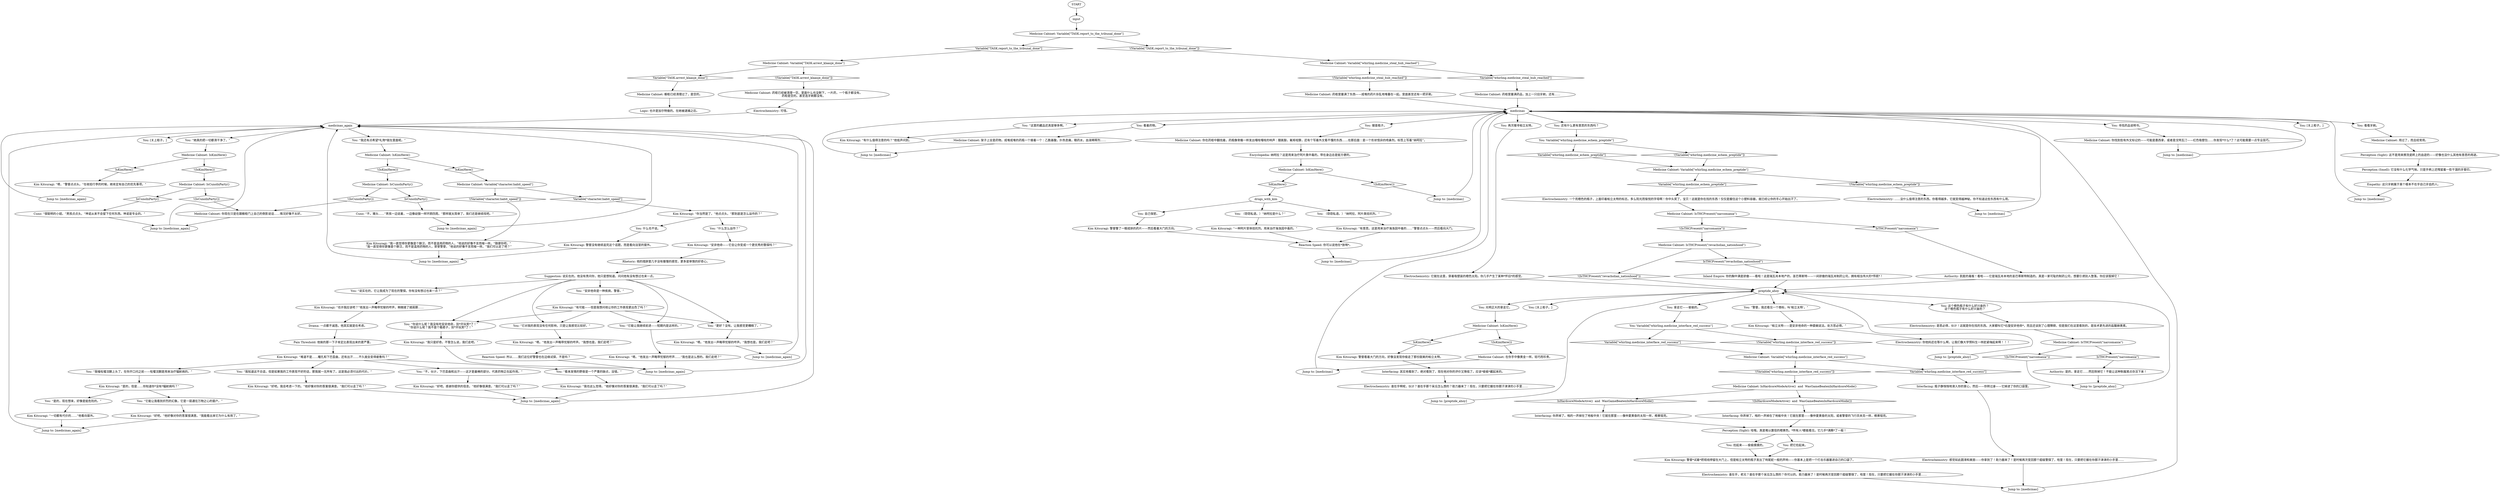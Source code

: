 # WHIRLING F2 / MEDICINE CABINET
# Klaasje's medicine cabinet.
#1) Find speed (Saint-Batiste goodstuff)
#2) Find barbiturates, benzos, SOS and narcan
#3) check to steal speed if kim there
# ==================================================
digraph G {
	  0 [label="START"];
	  1 [label="input"];
	  2 [label="Suggestion: 说实在的。他没有责问你，他只是想知道。问问他有没有想过也来一点。"];
	  3 [label="You: 看着药物。"];
	  4 [label="medicinas"];
	  5 [label="You: 搜查瓶子。"];
	  6 [label="Jump to: [preptide_ahoy]"];
	  7 [label="Medicine Cabinet: Variable[\"whirling.medicine_interface_red_success\"]"];
	  8 [label="Variable[\"whirling.medicine_interface_red_success\"]", shape=diamond];
	  9 [label="!(Variable[\"whirling.medicine_interface_red_success\"])", shape=diamond];
	  10 [label="Kim Kitsuragi: 警督没有继续追究这个话题，而是看向浴室的窗外。"];
	  11 [label="Kim Kitsuragi: “好吧。感谢你提供的信息。”他好像很满意。“我们可以走了吗？”"];
	  12 [label="Jump to: [medicinas_again]"];
	  13 [label="You: 再次搜寻帕立太特。"];
	  15 [label="Kim Kitsuragi: “有意思。这是用来治疗海洛因中毒的……”警督点点头——然后看向大门。"];
	  16 [label="preptide_ahoy"];
	  17 [label="Jump to: [medicinas]"];
	  18 [label="You: “说实在的，它让我成为了现在的警探。你有没有想过也来一点？”"];
	  19 [label="You: “它对我的表现没有任何影响，只是让我感觉比较好。”"];
	  20 [label="Jump to: [medicinas]"];
	  21 [label="Electrochemistry: 可惜。"];
	  22 [label="Jump to: [medicinas_again]"];
	  23 [label="Kim Kitsuragi: “一切都有代价的……”他看向窗外。"];
	  24 [label="Cuno: “不，猪头……”男孩一边说着，一边像幼狼一样环顾四周。“那样就太简单了。我们还是继续找吧。”"];
	  25 [label="You: 光明正大的拿走它。"];
	  26 [label="You: 自己保密。"];
	  27 [label="Medicine Cabinet: Variable[\"TASK.report_to_the_tribunal_done\"]"];
	  28 [label="Variable[\"TASK.report_to_the_tribunal_done\"]", shape=diamond];
	  29 [label="!(Variable[\"TASK.report_to_the_tribunal_done\"])", shape=diamond];
	  30 [label="Kim Kitsuragi: “好吧。”他好像对你的答案很满意。“我能看出来它为什么有用了。”"];
	  31 [label="Medicine Cabinet: Variable[\"TASK.arrest_klaasje_done\"]"];
	  32 [label="Variable[\"TASK.arrest_klaasje_done\"]", shape=diamond];
	  33 [label="!(Variable[\"TASK.arrest_klaasje_done\"])", shape=diamond];
	  34 [label="You: 寻找药品说明书。"];
	  35 [label="Kim Kitsuragi: “嗯，”警督点点头。“在收拾行李的时候，她肯定有自己的优先事项。”"];
	  36 [label="You: “它能让我继续前进——短期内是这样的。”"];
	  37 [label="Kim Kitsuragi: “嗯。”他发出一声略带忧郁的哼声……“我也是这么想的。我们走吧？”"];
	  38 [label="Reaction Speed: 你可以说他在*放哨*。"];
	  39 [label="Medicine Cabinet: IsHardcoreModeActive()  and  WasGameBeatenInHardcoreMode()"];
	  40 [label="IsHardcoreModeActive()  and  WasGameBeatenInHardcoreMode()", shape=diamond];
	  41 [label="!(IsHardcoreModeActive()  and  WasGameBeatenInHardcoreMode())", shape=diamond];
	  42 [label="Jump to: [medicinas_again]"];
	  43 [label="Authority: 是的，拿走它……然后除掉它！不能让这种制毒窝点存活下来！"];
	  44 [label="Encyclopedia: 纳呵拉？这是用来治疗阿片类中毒的。带在身边总是挺方便的。"];
	  45 [label="Kim Kitsuragi: “我只是好奇。不管怎么说，我们走吧。”"];
	  46 [label="Reaction Speed: 所以……我们这位好警督也在边缘试探，不是吗？"];
	  47 [label="Electrochemistry: 谁在乎，老兄？谁在乎那个呆瓜怎么想的？你可以的。助力器来了！是时候再次变回那个超级警探了，哈里！现在，只要把它握在你那汗津津的小手里……"];
	  48 [label="Electrochemistry: 一个亮橙色的瓶子，上面印着帕立太特的标志。多么阳光而愉悦的字母啊！你中头奖了，宝贝！这就是你在找的东西！仅仅是握住这个小塑料容器，就已经让你的手心开始出汗了。"];
	  49 [label="You: （窃窃私语。）“纳呵拉，阿片类拮抗剂。”"];
	  50 [label="You: 拿走它——偷偷的。"];
	  51 [label="You: Variable[\"whirling.medicine_interface_red_success\"]"];
	  52 [label="Variable[\"whirling.medicine_interface_red_success\"]", shape=diamond];
	  53 [label="!(Variable[\"whirling.medicine_interface_red_success\"])", shape=diamond];
	  54 [label="Medicine Cabinet: 在你手中像黄金一样。轻巧而珍贵。"];
	  55 [label="Perception (Sight): 哇哦。真是难以置信的橙黄色。*所有人*都能看见。它几乎*沸腾*了一般！"];
	  56 [label="Medicine Cabinet: 药柜已经被清理一空。里面什么也没剩下，一片药，一个瓶子都没有。\n药柜是空的。甚至连牙刷都没有。"];
	  57 [label="You: “她真的把一切都清干净了。”"];
	  58 [label="You: [关上柜子。]"];
	  59 [label="Medicine Cabinet: IsCunoInParty()"];
	  60 [label="IsCunoInParty()", shape=diamond];
	  61 [label="!(IsCunoInParty())", shape=diamond];
	  62 [label="Medicine Cabinet: IsTHCPresent(\"narcomania\")"];
	  63 [label="IsTHCPresent(\"narcomania\")", shape=diamond];
	  64 [label="!(IsTHCPresent(\"narcomania\"))", shape=diamond];
	  65 [label="Perception (Smell): 它没有什么化学气味。只是手柄上还残留着一些干涸的牙膏印。"];
	  66 [label="Medicine Cabinet: 你找到些有外文标记的——可能是墨西拿，或者是戈特瓦汀——红色吸塑包……你发现*什么*了？这可能需要一点专业技巧。"];
	  67 [label="You: （窃窃私语。）“纳呵拉是什么？”"];
	  68 [label="Kim Kitsuragi: 警督瞥了一眼成排的药片——然后看着大门的方向。"];
	  69 [label="You: 还有什么更有意思的东西吗？"];
	  70 [label="You: Variable[\"whirling.medicine_echem_preptide\"]"];
	  71 [label="Variable[\"whirling.medicine_echem_preptide\"]", shape=diamond];
	  72 [label="!(Variable[\"whirling.medicine_echem_preptide\"])", shape=diamond];
	  73 [label="medicinas_again"];
	  74 [label="You: “我知道这不合适，但是如果我的工作表现不好的话，那我就一无所有了。这是我必须付出的代价。”"];
	  75 [label="Medicine Cabinet: 你现在只是在跟橱柜门上自己的倒影说话……情况好像不太好。"];
	  76 [label="Medicine Cabinet: 你在药柜中翻找着，药瓶像骨骼一样发出嘎吱嘎吱的响声：醋氨酚，氟哌啶醇，还有个写着外文看不懂的东西……在那后面：是一个形状怪异的喷鼻剂。标签上写着“纳呵拉”。"];
	  77 [label="Jump to: [medicinas]"];
	  78 [label="Kim Kitsuragi: 警督看着大门的方向，好像没发现你偷走了那份甜美的帕立太特。"];
	  79 [label="Medicine Cabinet: IsKimHere()"];
	  80 [label="IsKimHere()", shape=diamond];
	  81 [label="!(IsKimHere())", shape=diamond];
	  82 [label="Kim Kitsuragi: “你当然是了。”他点点头。“那到底是怎么运作的？”"];
	  83 [label="You: “安非他命是一种疾病，警督。”"];
	  84 [label="Rhetoric: 他的措辞里几乎没有傲慢的感觉，更多是审慎的好奇心。"];
	  85 [label="Jump to: [medicinas_again]"];
	  86 [label="Cuno: “很聪明的小妞。”男孩点点头。“坤诺从来不会留下任何东西。坤诺是专业的。”"];
	  87 [label="Electrochemistry: 它就在这里，穿着吸塑装的橙色太阳。你几乎产生了某种*怀旧*的感觉。"];
	  88 [label="Logic: 也许是加尔特做的。在她被逮捕之后。"];
	  89 [label="Perception (Sight): 这不是用来擦洗瓷砖上的血迹的——好像也没什么其他有意思的用途。"];
	  90 [label="Jump to: [medicinas]"];
	  91 [label="Medicine Cabinet: IsTHCPresent(\"revacholian_nationhood\")"];
	  92 [label="IsTHCPresent(\"revacholian_nationhood\")", shape=diamond];
	  93 [label="!(IsTHCPresent(\"revacholian_nationhood\"))", shape=diamond];
	  94 [label="You: 这个橙色瓶子有什么好兴奋的？\n这个橙色瓶子有什么好兴奋的？"];
	  95 [label="Medicine Cabinet: IsKimHere()"];
	  96 [label="IsKimHere()", shape=diamond];
	  97 [label="!(IsKimHere())", shape=diamond];
	  98 [label="Jump to: [medicinas]"];
	  99 [label="You: “你说什么呢？我没有吃安非他命，别*开玩笑*了！”\n“你说什么呢？我不是个瘾君子，别*开玩笑*了！”"];
	  100 [label="Kim Kitsuragi: “嗯。”他发出一声略带忧郁的哼声。“我想也是。我们走吧？”"];
	  101 [label="You: “看来发情的野兽是一个严重的缺点，没错。”"];
	  102 [label="Kim Kitsuragi: “我也这么觉得。”他好像对你的答案很满意。“我们可以走了吗？”"];
	  103 [label="Jump to: [preptide_ahoy]"];
	  104 [label="You: “这里的藏品还真是够多啊。”"];
	  105 [label="Kim Kitsuragi: “一种阿片受体拮抗剂。用来治疗海洛因中毒的。”"];
	  106 [label="Interfacing: 你弄掉了。啪的一声掉在了地板中央！它就在那里——像仲夏黄昏的太阳，或者警督的飞行员夹克一样，橙黄锃亮。"];
	  107 [label="Electrochemistry: ……没什么值得注意的东西。你看得越多，它就变得越神秘。你不知道这些东西有什么用。"];
	  108 [label="Pain Threshold: 他挨的那一下子肯定比表现出来的更严重。"];
	  109 [label="Kim Kitsuragi: “是的，但是……你知道你*没有*辐射病吗？”"];
	  110 [label="Jump to: [medicinas_again]"];
	  111 [label="Medicine Cabinet: 药柜里塞满了东西——成堆的药片杂乱地堆叠在一起。里面甚至还有一把牙刷。"];
	  112 [label="Medicine Cabinet: 用过了，而且经常用。"];
	  113 [label="Kim Kitsuragi: “帕立太特——是安非他命的一种委婉说法。处方思必得。”"];
	  114 [label="Jump to: [medicinas]"];
	  115 [label="You: 捡起来——偷偷摸摸的。"];
	  116 [label="Kim Kitsuragi: “我一直觉得你更像是个醉汉，而不是滥用药物的人，”他说的好像不言而喻一样。“随便你吧。”\n“我一直觉得你更像是个醉汉，而不是滥用药物的人，荣誉警督，”他说的好像不言而喻一样。“我们可以走了吧？”"];
	  117 [label="Jump to: [medicinas_again]"];
	  118 [label="Empathy: 这只牙刷属于某个根本不在乎自己牙齿的人。"];
	  119 [label="You: “警督，我还看见一个商标，叫‘帕立太特’。”"];
	  120 [label="Medicine Cabinet: Variable[\"whirling.medicine_echem_preptide\"]"];
	  121 [label="Variable[\"whirling.medicine_echem_preptide\"]", shape=diamond];
	  122 [label="!(Variable[\"whirling.medicine_echem_preptide\"])", shape=diamond];
	  123 [label="Medicine Cabinet: Variable[\"character.habit_speed\"]"];
	  124 [label="Variable[\"character.habit_speed\"]", shape=diamond];
	  125 [label="!(Variable[\"character.habit_speed\"])", shape=diamond];
	  126 [label="Kim Kitsuragi: “也许我应该吧？”他发出一声略带忧郁的哼声，稍微揉了揉肩膀……"];
	  127 [label="Drama: 一点都不诚恳。他其实就是在考虑。"];
	  128 [label="Medicine Cabinet: IsKimHere()"];
	  129 [label="IsKimHere()", shape=diamond];
	  130 [label="!(IsKimHere())", shape=diamond];
	  131 [label="Electrochemistry: 是思必得，伙计！这就是你在找的东西。大家都叫它*右旋安非他命*，而且还谈到了心理障碍，但是我们在这里看到的，是技术更先进的盐酸麻黄素。"];
	  132 [label="Medicine Cabinet: 药柜里塞满药品，加上一只旧牙刷，还有……"];
	  133 [label="Interfacing: 你弄掉了。啪的一声掉在了地板中央！它就在那里——像仲夏黄昏的太阳一样，橙黄锃亮。"];
	  134 [label="You: 看看牙刷。"];
	  135 [label="Inland Empire: 你的胸中满是骄傲——看啦！这是瑞瓦肖本地产的，圣巴蒂斯特——一间骄傲的瑞瓦肖制药公司，拥有相当伟大的*传统*！"];
	  136 [label="Interfacing: 其实他看到了。绝对看到了，现在他对你的评价又降低了。应该*偷偷*藏起来的。"];
	  137 [label="Jump to: [preptide_ahoy]"];
	  138 [label="Jump to: [medicinas]"];
	  139 [label="You: “不，伙计，下巴歪曲和出汗——这才是最棒的部分。代表药物正在起作用。”"];
	  140 [label="You: “是的，现在想来，好像是挺危险的。”"];
	  141 [label="Electrochemistry: 感觉如此圆滑和美丽——你拿到了！助力器来了！是时候再次变回那个超级警探了，哈里！现在，只要把它握在你那汗津津的小手里……"];
	  142 [label="Authority: 肮脏的毒贩！看啦——它是瑞瓦肖本地的圣巴蒂斯特制造的。真是一家可耻的制药公司，想要引诱别人堕落。你应该毁掉它！"];
	  143 [label="Medicine Cabinet: IsTHCPresent(\"narcomania\")"];
	  144 [label="IsTHCPresent(\"narcomania\")", shape=diamond];
	  145 [label="!(IsTHCPresent(\"narcomania\"))", shape=diamond];
	  146 [label="You: [关上柜子。]"];
	  147 [label="You: “我还有点希望*礼物*就在里面呢。”"];
	  148 [label="You: “什么怎么运作？”"];
	  149 [label="You: 什么也不说。"];
	  150 [label="Kim Kitsuragi: “安非他命——它会让你变成一个更优秀的警探吗？”"];
	  151 [label="Kim Kitsuragi: “有什么值得注意的吗？”他低声问到。"];
	  152 [label="Electrochemistry: 你他妈还在等什么啊，让我们像大学预科生一样赶紧嗨起来啊！！！"];
	  153 [label="Jump to: [medicinas]"];
	  154 [label="You: [关上柜子。]"];
	  155 [label="Medicine Cabinet: Variable[\"whirling.medicine_steal_hub_reached\"]"];
	  156 [label="Variable[\"whirling.medicine_steal_hub_reached\"]", shape=diamond];
	  157 [label="!(Variable[\"whirling.medicine_steal_hub_reached\"])", shape=diamond];
	  158 [label="Medicine Cabinet: IsKimHere()"];
	  159 [label="IsKimHere()", shape=diamond];
	  160 [label="!(IsKimHere())", shape=diamond];
	  161 [label="You: “我嗑吡嚯浣酮上头了。在你开口问之前——吡嚯浣酮是用来治疗辐射病的。”"];
	  162 [label="Jump to: [medicinas_again]"];
	  163 [label="Medicine Cabinet: 橱柜已经清理过了，是空的。"];
	  164 [label="Medicine Cabinet: 架子上全是药物。成堆成堆的药瓶一个接着一个：乙酰基酸，扑热息痛，眼药水，血液稀释剂……"];
	  165 [label="Kim Kitsuragi: 警督*试着*把视线停留在大门上，但是帕立太特的瓶子发出了响尾蛇一般的声响——你基本上是把一个打击乐器塞进自己的口袋了。"];
	  166 [label="Kim Kitsuragi: “有可能——但是我想问他让你的工作表现更出色了吗？”"];
	  167 [label="Kim Kitsuragi: “难道不是……瞳孔和下巴歪曲，还有出汗……不久就会变得疲惫吗？”"];
	  168 [label="You: “它能让我看到炽烈的幻象。它是一扇通往万物之心的窗户。”"];
	  169 [label="Kim Kitsuragi: “好吧。我会考虑一下的。”他好像对你的答案很满意。“我们可以走了吗？”"];
	  170 [label="Jump to: [medicinas_again]"];
	  171 [label="Electrochemistry: 谁在乎啊呢，伙计？谁在乎那个呆瓜怎么想的？助力器来了！现在，只要把它握在你那汗津津的小手里……"];
	  172 [label="drogs_with_kim"];
	  173 [label="Interfacing: 瓶子静悄悄地滑入你的掌心，然后——你转过身——它掉进了你的口袋里。"];
	  174 [label="You: 把它捡起来。"];
	  175 [label="Medicine Cabinet: IsCunoInParty()"];
	  176 [label="IsCunoInParty()", shape=diamond];
	  177 [label="!(IsCunoInParty())", shape=diamond];
	  178 [label="You: “更好？没有。让我感觉更糟糕了。”"];
	  179 [label="Kim Kitsuragi: “嗯。”他发出一声略带忧郁的哼声。“我想也是。我们走吧？”"];
	  0 -> 1
	  1 -> 27
	  2 -> 99
	  2 -> 36
	  2 -> 18
	  2 -> 19
	  2 -> 83
	  2 -> 178
	  3 -> 164
	  4 -> 34
	  4 -> 3
	  4 -> 5
	  4 -> 134
	  4 -> 69
	  4 -> 104
	  4 -> 13
	  4 -> 146
	  5 -> 76
	  6 -> 16
	  7 -> 8
	  7 -> 9
	  8 -> 173
	  9 -> 39
	  10 -> 117
	  11 -> 85
	  12 -> 73
	  13 -> 87
	  15 -> 38
	  16 -> 50
	  16 -> 119
	  16 -> 25
	  16 -> 154
	  16 -> 94
	  17 -> 4
	  18 -> 126
	  19 -> 100
	  20 -> 4
	  21 -> 73
	  22 -> 73
	  23 -> 170
	  24 -> 110
	  25 -> 95
	  26 -> 68
	  27 -> 28
	  27 -> 29
	  28 -> 31
	  29 -> 155
	  30 -> 170
	  31 -> 32
	  31 -> 33
	  32 -> 163
	  33 -> 56
	  34 -> 66
	  35 -> 22
	  36 -> 37
	  37 -> 42
	  38 -> 77
	  39 -> 40
	  39 -> 41
	  40 -> 133
	  41 -> 106
	  42 -> 73
	  43 -> 103
	  44 -> 128
	  45 -> 42
	  46 -> 42
	  47 -> 98
	  48 -> 62
	  49 -> 15
	  50 -> 51
	  51 -> 52
	  51 -> 53
	  52 -> 7
	  53 -> 7
	  54 -> 114
	  55 -> 115
	  55 -> 174
	  56 -> 21
	  57 -> 158
	  59 -> 60
	  59 -> 61
	  60 -> 24
	  61 -> 75
	  62 -> 64
	  62 -> 63
	  63 -> 142
	  64 -> 91
	  65 -> 118
	  66 -> 138
	  67 -> 105
	  68 -> 38
	  69 -> 70
	  70 -> 72
	  70 -> 71
	  71 -> 120
	  72 -> 120
	  73 -> 57
	  73 -> 58
	  73 -> 147
	  74 -> 169
	  75 -> 12
	  76 -> 44
	  77 -> 4
	  78 -> 136
	  79 -> 80
	  79 -> 81
	  80 -> 123
	  81 -> 59
	  82 -> 148
	  82 -> 149
	  83 -> 166
	  84 -> 2
	  85 -> 73
	  86 -> 12
	  87 -> 16
	  89 -> 65
	  90 -> 4
	  91 -> 92
	  91 -> 93
	  92 -> 135
	  93 -> 16
	  94 -> 131
	  95 -> 96
	  95 -> 97
	  96 -> 78
	  97 -> 54
	  98 -> 4
	  99 -> 45
	  100 -> 46
	  101 -> 102
	  102 -> 85
	  103 -> 16
	  104 -> 151
	  105 -> 38
	  106 -> 55
	  107 -> 153
	  108 -> 167
	  109 -> 168
	  109 -> 140
	  110 -> 73
	  111 -> 4
	  112 -> 89
	  113 -> 152
	  114 -> 4
	  115 -> 165
	  116 -> 117
	  117 -> 73
	  118 -> 20
	  119 -> 113
	  120 -> 121
	  120 -> 122
	  121 -> 48
	  122 -> 107
	  123 -> 124
	  123 -> 125
	  124 -> 82
	  125 -> 116
	  126 -> 127
	  127 -> 108
	  128 -> 129
	  128 -> 130
	  129 -> 172
	  130 -> 17
	  131 -> 143
	  132 -> 4
	  133 -> 55
	  134 -> 112
	  135 -> 16
	  136 -> 171
	  137 -> 16
	  138 -> 4
	  139 -> 11
	  140 -> 23
	  141 -> 98
	  142 -> 16
	  143 -> 144
	  143 -> 145
	  144 -> 43
	  145 -> 103
	  147 -> 79
	  148 -> 150
	  149 -> 10
	  150 -> 84
	  151 -> 90
	  152 -> 6
	  153 -> 4
	  155 -> 156
	  155 -> 157
	  156 -> 132
	  157 -> 111
	  158 -> 160
	  158 -> 159
	  159 -> 35
	  160 -> 175
	  161 -> 109
	  162 -> 73
	  163 -> 88
	  164 -> 90
	  165 -> 47
	  166 -> 19
	  166 -> 178
	  166 -> 99
	  166 -> 36
	  167 -> 161
	  167 -> 74
	  167 -> 139
	  167 -> 101
	  168 -> 30
	  169 -> 85
	  170 -> 73
	  171 -> 137
	  172 -> 49
	  172 -> 26
	  172 -> 67
	  173 -> 141
	  174 -> 165
	  175 -> 176
	  175 -> 177
	  176 -> 86
	  177 -> 75
	  178 -> 179
	  179 -> 162
}

